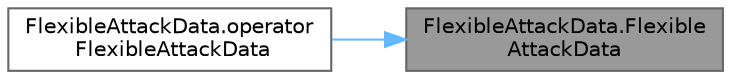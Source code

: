 digraph "FlexibleAttackData.FlexibleAttackData"
{
 // LATEX_PDF_SIZE
  bgcolor="transparent";
  edge [fontname=Helvetica,fontsize=10,labelfontname=Helvetica,labelfontsize=10];
  node [fontname=Helvetica,fontsize=10,shape=box,height=0.2,width=0.4];
  rankdir="RL";
  Node1 [id="Node000001",label="FlexibleAttackData.Flexible\lAttackData",height=0.2,width=0.4,color="gray40", fillcolor="grey60", style="filled", fontcolor="black",tooltip=" "];
  Node1 -> Node2 [id="edge1_Node000001_Node000002",dir="back",color="steelblue1",style="solid",tooltip=" "];
  Node2 [id="Node000002",label="FlexibleAttackData.operator\l FlexibleAttackData",height=0.2,width=0.4,color="grey40", fillcolor="white", style="filled",URL="$class_flexible_attack_data.html#a49d7f1a722e53bac77272dfcc8362cd9",tooltip=" "];
}
